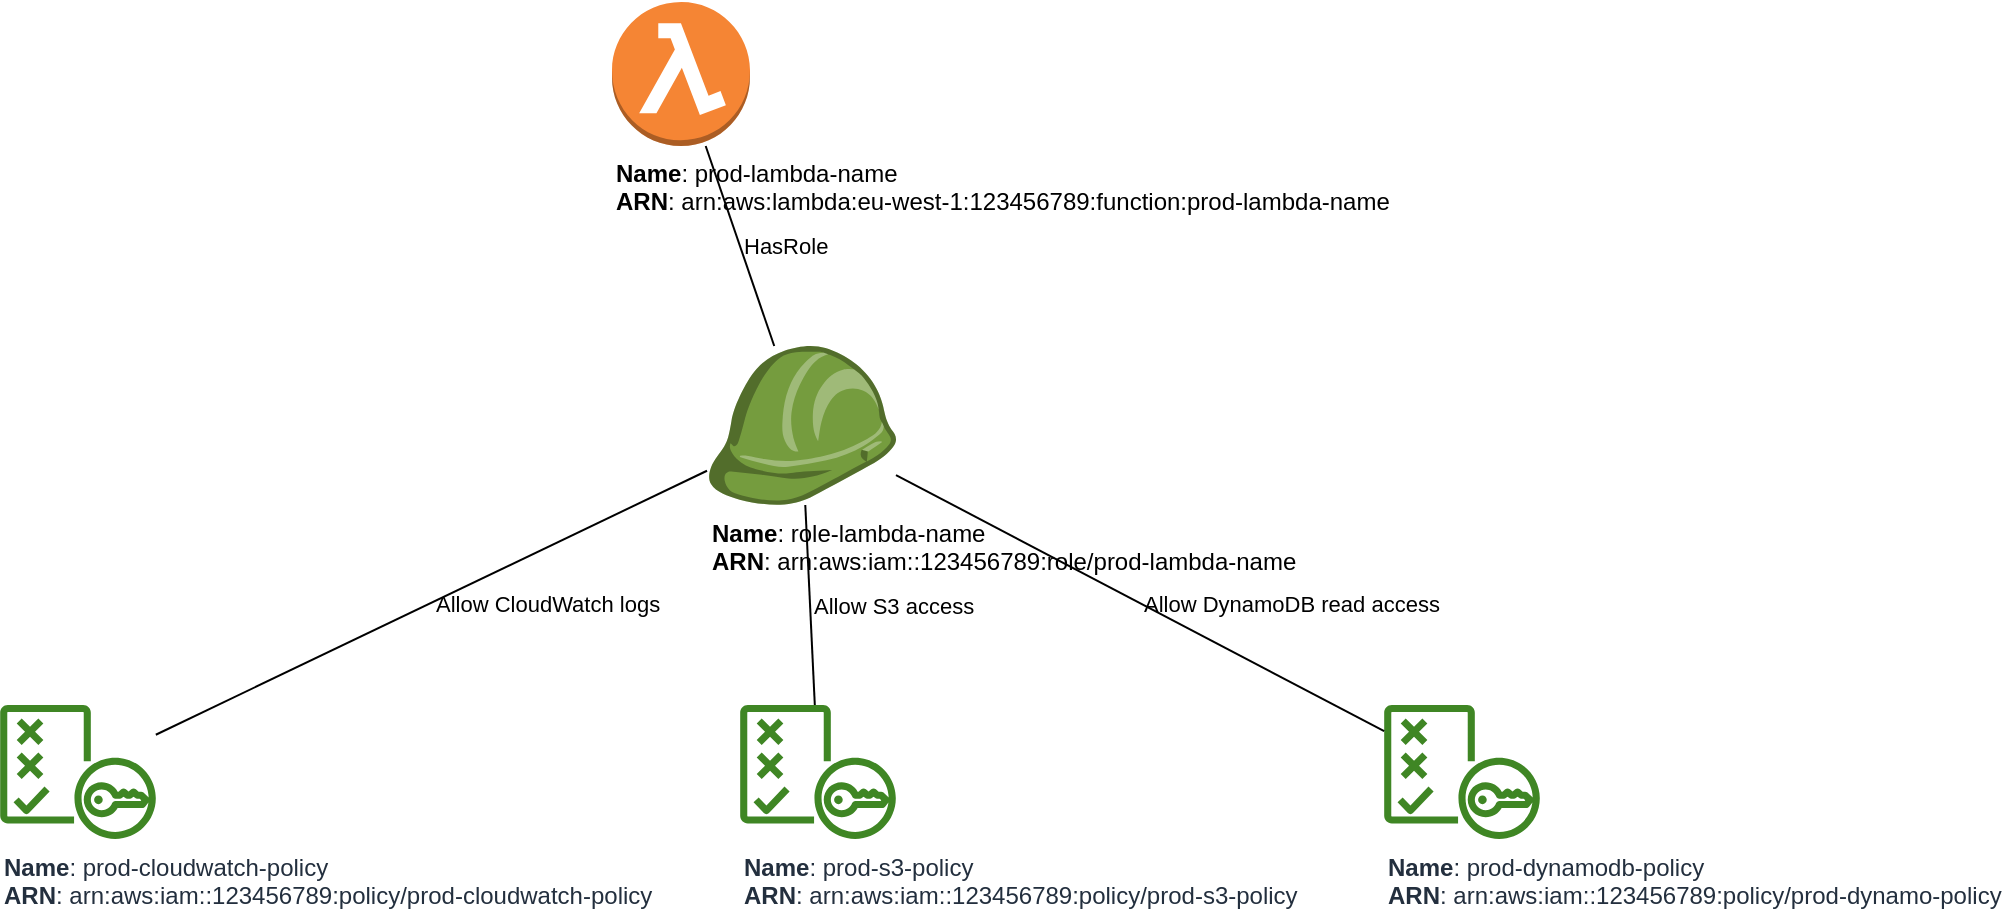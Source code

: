 <mxfile type="MultiCloud">
	<diagram id="diagram_1" name="AWS components">
		<mxGraphModel dx="1015" dy="661" grid="1" gridSize="10" guides="1" tooltips="1" connect="1" arrows="1" fold="1" page="1" pageScale="1" pageWidth="850" pageHeight="1100" math="0" shadow="0">
			<root>
				<mxCell id="0" />
				<mxCell id="1" parent="0" />
				<mxCell id="vertex:lambda_function:arn:aws:lambda:eu-west-1:123456789:function:prod-lambda-name" value="&lt;b&gt;Name&lt;/b&gt;: prod-lambda-name&lt;BR&gt;&lt;b&gt;ARN&lt;/b&gt;: arn:aws:lambda:eu-west-1:123456789:function:prod-lambda-name " style="verticalLabelPosition=bottom;html=1;verticalAlign=top;aspect=fixed;align=left;pointerEvents=1;shape=mxgraph.aws3.lambda_function;prIcon=server;fillColor=#F58534;gradientColor=none;html=1;" parent="1" vertex="1">
					<!--vertex:prod-lambda-name-->
					<mxGeometry width="69" height="72" as="geometry" x="306" />
				</mxCell>
				<mxCell id="vertex:iam_role:arn:aws:iam::123456789:role/prod-lambda-name" value="&lt;b&gt;Name&lt;/b&gt;: role-lambda-name&lt;BR&gt;&lt;b&gt;ARN&lt;/b&gt;: arn:aws:iam::123456789:role/prod-lambda-name " style="outlineConnect=0;dashed=0;verticalLabelPosition=bottom;verticalAlign=top;align=left;html=1;shape=mxgraph.aws3.role;fillColor=#759C3E;gradientColor=none;" parent="1" vertex="1">
					<!--vertex:role-lambda-name-->
					<mxGeometry width="94.5" height="79.5" as="geometry" x="353.5" y="172" />
				</mxCell>
				<mxCell id="vertex:iam_policy:arn:aws:iam::123456789:policy/prod-cloudwatch-policy" value="&lt;b&gt;Name&lt;/b&gt;: prod-cloudwatch-policy&lt;BR&gt;&lt;b&gt;ARN&lt;/b&gt;: arn:aws:iam::123456789:policy/prod-cloudwatch-policy " style="sketch=0;outlineConnect=0;fontColor=#232F3E;gradientColor=none;fillColor=#3F8624;strokeColor=none;dashed=0;verticalLabelPosition=bottom;verticalAlign=top;align=left;html=1;fontSize=12;fontStyle=0;aspect=fixed;pointerEvents=1;shape=mxgraph.aws4.policy;" parent="1" vertex="1">
					<!--vertex:prod-cloudwatch-policy-->
					<mxGeometry width="78" height="67" as="geometry" y="351.5" />
				</mxCell>
				<mxCell id="vertex:iam_policy:arn:aws:iam::123456789:policy/prod-s3-policy" value="&lt;b&gt;Name&lt;/b&gt;: prod-s3-policy&lt;BR&gt;&lt;b&gt;ARN&lt;/b&gt;: arn:aws:iam::123456789:policy/prod-s3-policy " style="sketch=0;outlineConnect=0;fontColor=#232F3E;gradientColor=none;fillColor=#3F8624;strokeColor=none;dashed=0;verticalLabelPosition=bottom;verticalAlign=top;align=left;html=1;fontSize=12;fontStyle=0;aspect=fixed;pointerEvents=1;shape=mxgraph.aws4.policy;" parent="1" vertex="1">
					<!--vertex:prod-s3-policy-->
					<mxGeometry width="78" height="67" as="geometry" x="370" y="351.5" />
				</mxCell>
				<mxCell id="vertex:iam_policy:arn:aws:iam::123456789:policy/prod-dynamo-policy" value="&lt;b&gt;Name&lt;/b&gt;: prod-dynamodb-policy&lt;BR&gt;&lt;b&gt;ARN&lt;/b&gt;: arn:aws:iam::123456789:policy/prod-dynamo-policy " style="sketch=0;outlineConnect=0;fontColor=#232F3E;gradientColor=none;fillColor=#3F8624;strokeColor=none;dashed=0;verticalLabelPosition=bottom;verticalAlign=top;align=left;html=1;fontSize=12;fontStyle=0;aspect=fixed;pointerEvents=1;shape=mxgraph.aws4.policy;" parent="1" vertex="1">
					<!--vertex:prod-dynamodb-policy-->
					<mxGeometry width="78" height="67" as="geometry" x="692" y="351.5" />
				</mxCell>
				<mxCell id="edge:lambda_function:arn:aws:lambda:eu-west-1:123456789:function:prod-lambda-name:to:iam_role:arn:aws:iam::123456789:role/prod-lambda-name" style="endFill=0;endArrow=none;endArrow=none;" parent="1" source="vertex:lambda_function:arn:aws:lambda:eu-west-1:123456789:function:prod-lambda-name" target="vertex:iam_role:arn:aws:iam::123456789:role/prod-lambda-name" edge="2">
					<!--edge:lambda_function:arn:aws:lambda:eu-west-1:123456789:function:prod-lambda-name:to:iam_role:arn:aws:iam::123456789:role/prod-lambda-name-->
					<mxGeometry as="geometry" />
				</mxCell>
				<mxCell id="label:lambda_function:arn:aws:lambda:eu-west-1:123456789:function:prod-lambda-name:to:iam_role:arn:aws:iam::123456789:role/prod-lambda-name" value="HasRole" style="edgeLabel;html=1;align=left;verticalAlign=middle;resizable=0;points=[];labelBackgroundColor=none;" parent="edge:lambda_function:arn:aws:lambda:eu-west-1:123456789:function:prod-lambda-name:to:iam_role:arn:aws:iam::123456789:role/prod-lambda-name" vertex="1" connectable="0">
					<mxGeometry relative="1" as="geometry">
						<mxPoint as="offset" />
					</mxGeometry>
				</mxCell>
				<mxCell id="edge:iam_role:arn:aws:iam::123456789:role/prod-lambda-name:to:iam_policy:arn:aws:iam::123456789:policy/prod-cloudwatch-policy" style="endFill=0;endArrow=none;endArrow=none;" parent="1" source="vertex:iam_role:arn:aws:iam::123456789:role/prod-lambda-name" target="vertex:iam_policy:arn:aws:iam::123456789:policy/prod-cloudwatch-policy" edge="2">
					<!--edge:iam_role:arn:aws:iam::123456789:role/prod-lambda-name:to:iam_policy:arn:aws:iam::123456789:policy/prod-cloudwatch-policy-->
					<mxGeometry as="geometry" />
				</mxCell>
				<mxCell id="label:iam_role:arn:aws:iam::123456789:role/prod-lambda-name:to:iam_policy:arn:aws:iam::123456789:policy/prod-cloudwatch-policy" value="Allow CloudWatch logs" style="edgeLabel;html=1;align=left;verticalAlign=middle;resizable=0;points=[];labelBackgroundColor=none;" parent="edge:iam_role:arn:aws:iam::123456789:role/prod-lambda-name:to:iam_policy:arn:aws:iam::123456789:policy/prod-cloudwatch-policy" vertex="1" connectable="0">
					<mxGeometry relative="1" as="geometry">
						<mxPoint as="offset" />
					</mxGeometry>
				</mxCell>
				<mxCell id="edge:iam_role:arn:aws:iam::123456789:role/prod-lambda-name:to:iam_policy:arn:aws:iam::123456789:policy/prod-s3-policy" style="endFill=0;endArrow=none;endArrow=none;" parent="1" source="vertex:iam_role:arn:aws:iam::123456789:role/prod-lambda-name" target="vertex:iam_policy:arn:aws:iam::123456789:policy/prod-s3-policy" edge="2">
					<!--edge:iam_role:arn:aws:iam::123456789:role/prod-lambda-name:to:iam_policy:arn:aws:iam::123456789:policy/prod-s3-policy-->
					<mxGeometry as="geometry" />
				</mxCell>
				<mxCell id="label:iam_role:arn:aws:iam::123456789:role/prod-lambda-name:to:iam_policy:arn:aws:iam::123456789:policy/prod-s3-policy" value="Allow S3 access" style="edgeLabel;html=1;align=left;verticalAlign=middle;resizable=0;points=[];labelBackgroundColor=none;" parent="edge:iam_role:arn:aws:iam::123456789:role/prod-lambda-name:to:iam_policy:arn:aws:iam::123456789:policy/prod-s3-policy" vertex="1" connectable="0">
					<mxGeometry relative="1" as="geometry">
						<mxPoint as="offset" />
					</mxGeometry>
				</mxCell>
				<mxCell id="edge:iam_role:arn:aws:iam::123456789:role/prod-lambda-name:to:iam_policy:arn:aws:iam::123456789:policy/prod-dynamo-policy" style="endFill=0;endArrow=none;endArrow=none;" parent="1" source="vertex:iam_role:arn:aws:iam::123456789:role/prod-lambda-name" target="vertex:iam_policy:arn:aws:iam::123456789:policy/prod-dynamo-policy" edge="2">
					<!--edge:iam_role:arn:aws:iam::123456789:role/prod-lambda-name:to:iam_policy:arn:aws:iam::123456789:policy/prod-dynamo-policy-->
					<mxGeometry as="geometry" />
				</mxCell>
				<mxCell id="label:iam_role:arn:aws:iam::123456789:role/prod-lambda-name:to:iam_policy:arn:aws:iam::123456789:policy/prod-dynamo-policy" value="Allow DynamoDB read access" style="edgeLabel;html=1;align=left;verticalAlign=middle;resizable=0;points=[];labelBackgroundColor=none;" parent="edge:iam_role:arn:aws:iam::123456789:role/prod-lambda-name:to:iam_policy:arn:aws:iam::123456789:policy/prod-dynamo-policy" vertex="1" connectable="0">
					<mxGeometry relative="1" as="geometry">
						<mxPoint as="offset" />
					</mxGeometry>
				</mxCell>
			</root>
		</mxGraphModel>
	</diagram>
</mxfile>